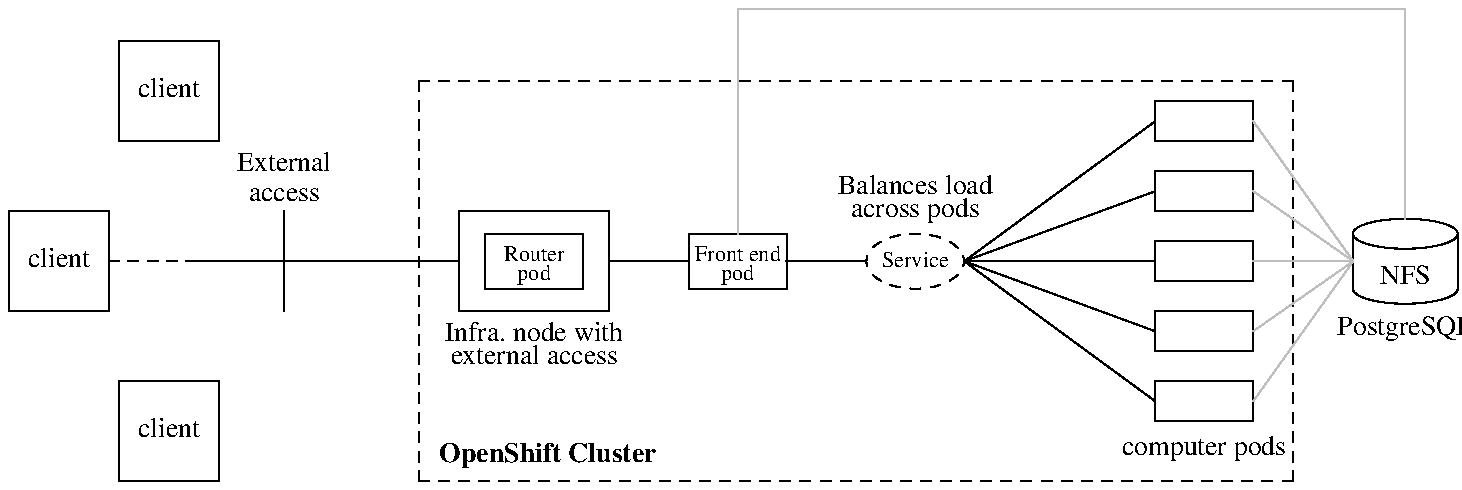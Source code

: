 .PS
mh = moveht * .5
podht = boxht * .55
podwid = boxwid * .65
define cli { box ht $1 wid $1 $2 }
define web { box wid podwid ht boxht*.4 }
cli(.5, "client")
move down moveht*1.2 left movewid*.6 from last box.s
C: cli(.5, "client")
move down moveht*1.2 right movewid*.6 from last box.s
cli(.5, "client")
move right movewid*4 from 2th box
SF: [
#W: box "WAF"
W: box
box "\v'.3v'\s-2Router" "\v'-.1v'pod\s0" wid podwid ht podht at last box
"Infra. node with" "\v'-.3v'external access" at 2th last box.bottom + (0, -.2)

movewid = movewid * .8
move right from 2th last box.e
F: box wid podwid ht podht "\v'.3v'\s-2Front end" "\v'-.1v'pod\s0"
move right from last box.e
A: ellipse wid podwid ht podht dashed "\s-2Service\s0"
move right movewid*3 from last ellipse
W1: web()
move up mh from last box
W2: web()
move up mh from last box
W3: web()
move down mh from W1
W4: web()
move down mh from last box
W5: web()
"\d\dcomputer pods" at last box.s
line from W.e to F.w
line from F.e to A.w
line from A.e to W1.w
line from A.e to W2.w
line from A.e to W3.w
line from A.e to W4.w
line from A.e to W5.w
box invis "\d\v'.2v'Balances load" "\d\v'-.1v'across pods" with .s at A.top
]
line dashed from C.e to 1/4 of the way between C.e and SF.W.w
line from last line.end to SF.W.w
P: 1/2 of the way between C.e and SF.W.w
line from (P.x, P.y + moveht/2) to (P.x, P.y - moveht/2)
box invis "\d\v'.2v'External" "\d\v'.1v'access" with .s at last line.start
box dashed with .c  at last [] + (0,-.1) ht last [].ht + .4 wid last [].wid + .4
box wid boxwid * 1.8 ht boxht/2 invis "\h'-\w'a'u'\fBOpenShift Cluster\fP" with .sw at last box.sw
#box ht boxht * 1.5 "\b'\f(CWproxy\fP'" 
#box ht boxht * 1.5 "\b'proxy'" 
move right from last [].e
N: box invis wid boxwid*.7 ht podht
ellipse with .w at last box .nw wid last box.wid ht .15
ellipse with .w at last box .sw wid last box.wid ht .15
box invis with .sw at last ellipse.w wid last ellipse.wid ht .15 fill 0
line from N.sw to N.nw
line from N.se to N.ne
"\v'.5v'NFS" at N
"PostgreSQL" at N.s + (0, -.2)
line from last [].W1.e to N.w color "grey"
line from last [].W2.e to N.w color "grey"
line from last [].W3.e to N.w color "grey"
line from last [].W4.e to N.w color "grey"
line from last [].W5.e to N.w color "grey"
d = N.n.x - last [].F.n.x
line from last [].F.n up moveht*2.25 then right d then to 1st ellipse.n color "grey"
.PE
